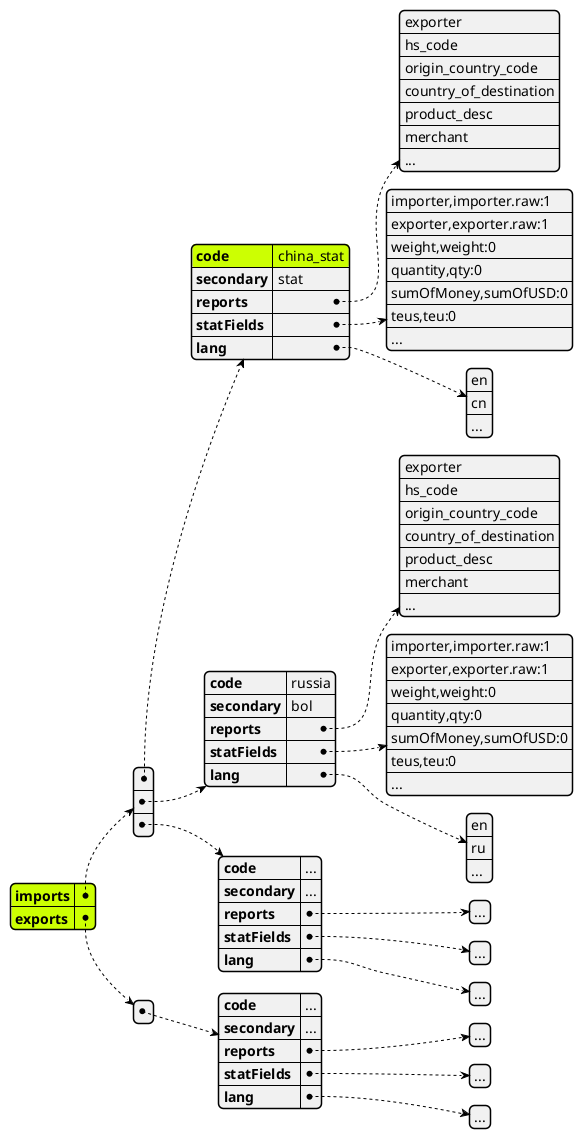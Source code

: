 @startjson
#highlight "imports"
#highlight "imports" / "0" / "code" 
#highlight "exports"
' #highlight "address" / "city"
' #highlight "phoneNumbers" / "0" / "number"
{
	"imports": [{
			"code": "china_stat",
			"secondary": "stat",
			"reports": [
				"exporter",
				"hs_code",
				"origin_country_code",
				"country_of_destination",
				"product_desc",
				"merchant",
				"..."
			],
			"statFields": [
				"importer,importer.raw:1",
				"exporter,exporter.raw:1",
				"weight,weight:0",
				"quantity,qty:0",
				"sumOfMoney,sumOfUSD:0",
				"teus,teu:0",
				"..."
			],
			"lang": [
				"en",
				"cn",
				"..."
			]
		},
		{
			"code": "russia",
			"secondary": "bol",
			"reports": [
				"exporter",
				"hs_code",
				"origin_country_code",
				"country_of_destination",
				"product_desc",
				"merchant",
				"..."
			],
			"statFields": [
				"importer,importer.raw:1",
				"exporter,exporter.raw:1",
				"weight,weight:0",
				"quantity,qty:0",
				"sumOfMoney,sumOfUSD:0",
				"teus,teu:0",
				"..."
			],
			"lang": [
				"en",
				"ru",
				"..."
			]
		},
		{
			"code": "...",
			"secondary": "...",
			"reports": ["..."],
			"statFields": ["..."],
			"lang": ["..."]
		}
	],
	"exports": [{
		"code": "...",
		"secondary": "...",
		"reports": ["..."],
		"statFields": ["..."],
		"lang": ["..."]
	}]
}
@endjson
